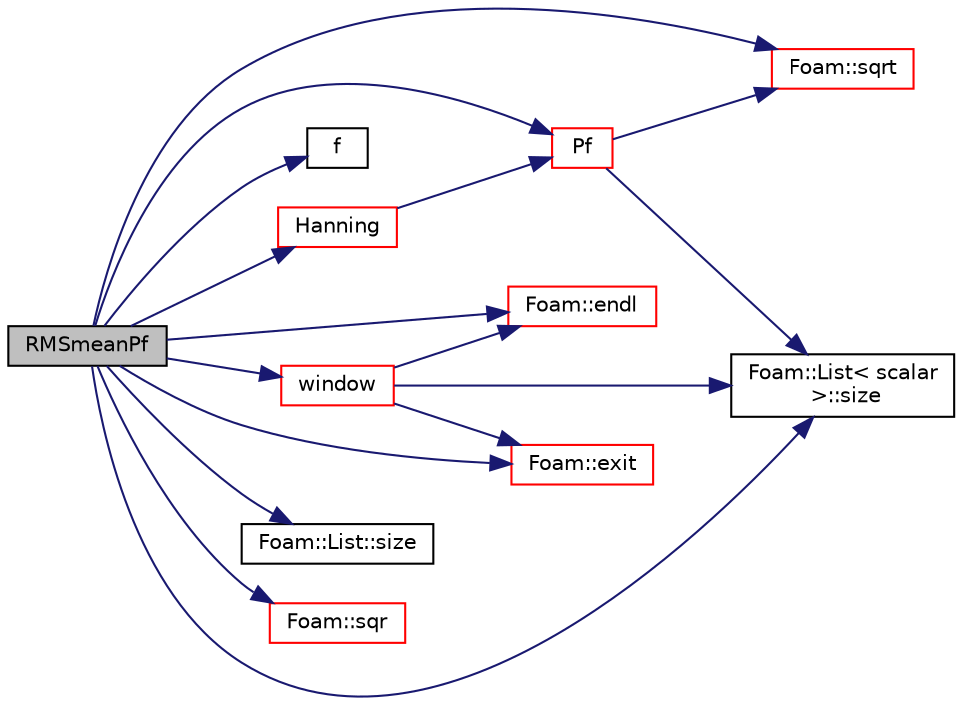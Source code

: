 digraph "RMSmeanPf"
{
  bgcolor="transparent";
  edge [fontname="Helvetica",fontsize="10",labelfontname="Helvetica",labelfontsize="10"];
  node [fontname="Helvetica",fontsize="10",shape=record];
  rankdir="LR";
  Node413 [label="RMSmeanPf",height=0.2,width=0.4,color="black", fillcolor="grey75", style="filled", fontcolor="black"];
  Node413 -> Node414 [color="midnightblue",fontsize="10",style="solid",fontname="Helvetica"];
  Node414 [label="Foam::endl",height=0.2,width=0.4,color="red",URL="$a21851.html#a2db8fe02a0d3909e9351bb4275b23ce4",tooltip="Add newline and flush stream. "];
  Node413 -> Node416 [color="midnightblue",fontsize="10",style="solid",fontname="Helvetica"];
  Node416 [label="Foam::exit",height=0.2,width=0.4,color="red",URL="$a21851.html#a06ca7250d8e89caf05243ec094843642"];
  Node413 -> Node463 [color="midnightblue",fontsize="10",style="solid",fontname="Helvetica"];
  Node463 [label="f",height=0.2,width=0.4,color="black",URL="$a18335.html#a888be93833ac7a23170555c69c690288"];
  Node413 -> Node464 [color="midnightblue",fontsize="10",style="solid",fontname="Helvetica"];
  Node464 [label="Hanning",height=0.2,width=0.4,color="red",URL="$a30025.html#aad6c700f5e215d98ba41ce98aa90eb88",tooltip="Return the Hanning window function. "];
  Node464 -> Node466 [color="midnightblue",fontsize="10",style="solid",fontname="Helvetica"];
  Node466 [label="Pf",height=0.2,width=0.4,color="red",URL="$a30025.html#ae11b7f99d455aef89571ef86c5346460",tooltip="Return the fft of the given pressure data. "];
  Node466 -> Node471 [color="midnightblue",fontsize="10",style="solid",fontname="Helvetica"];
  Node471 [label="Foam::List\< scalar\l \>::size",height=0.2,width=0.4,color="black",URL="$a26833.html#a47b3bf30da1eb3ab8076b5fbe00e0494",tooltip="Return the number of elements in the UList. "];
  Node466 -> Node480 [color="midnightblue",fontsize="10",style="solid",fontname="Helvetica"];
  Node480 [label="Foam::sqrt",height=0.2,width=0.4,color="red",URL="$a21851.html#a8616bd62eebf2342a80222fecb1bda71"];
  Node413 -> Node466 [color="midnightblue",fontsize="10",style="solid",fontname="Helvetica"];
  Node413 -> Node470 [color="midnightblue",fontsize="10",style="solid",fontname="Helvetica"];
  Node470 [label="Foam::List::size",height=0.2,width=0.4,color="black",URL="$a26833.html#a8a5f6fa29bd4b500caf186f60245b384",tooltip="Override size to be inconsistent with allocated storage. "];
  Node413 -> Node471 [color="midnightblue",fontsize="10",style="solid",fontname="Helvetica"];
  Node413 -> Node483 [color="midnightblue",fontsize="10",style="solid",fontname="Helvetica"];
  Node483 [label="Foam::sqr",height=0.2,width=0.4,color="red",URL="$a21851.html#a277dc11c581d53826ab5090b08f3b17b"];
  Node413 -> Node480 [color="midnightblue",fontsize="10",style="solid",fontname="Helvetica"];
  Node413 -> Node472 [color="midnightblue",fontsize="10",style="solid",fontname="Helvetica"];
  Node472 [label="window",height=0.2,width=0.4,color="red",URL="$a30025.html#ad000944ca2be69bfeb3c1b8e7131a33a",tooltip="Return the nth window. "];
  Node472 -> Node414 [color="midnightblue",fontsize="10",style="solid",fontname="Helvetica"];
  Node472 -> Node416 [color="midnightblue",fontsize="10",style="solid",fontname="Helvetica"];
  Node472 -> Node471 [color="midnightblue",fontsize="10",style="solid",fontname="Helvetica"];
}
